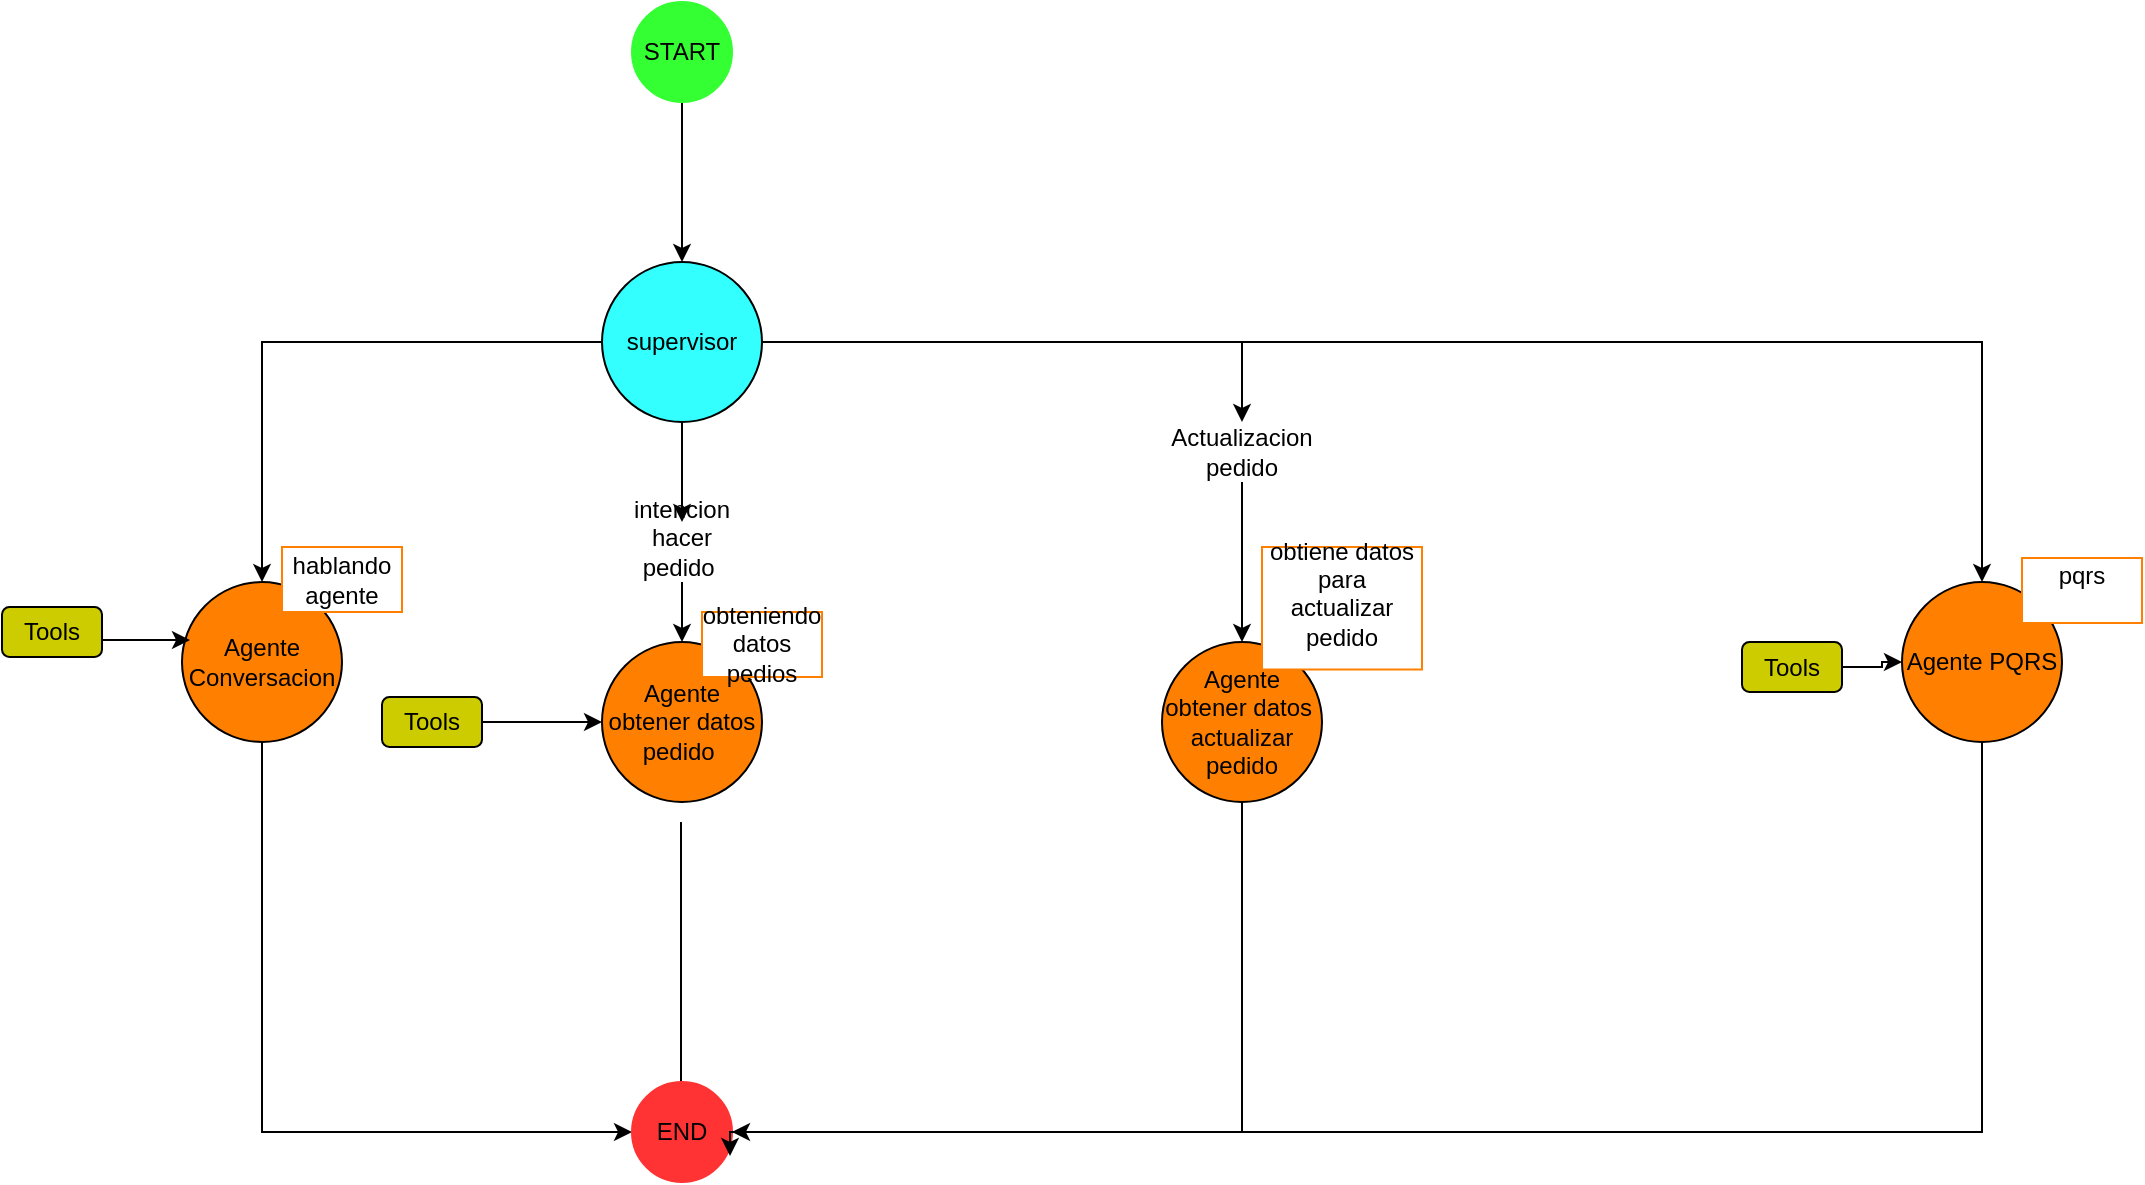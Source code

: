 <mxfile version="26.2.14">
  <diagram name="Página-1" id="aZRbfG0nownsmyOj5wEq">
    <mxGraphModel dx="1426" dy="791" grid="1" gridSize="10" guides="1" tooltips="1" connect="1" arrows="1" fold="1" page="1" pageScale="1" pageWidth="827" pageHeight="1169" math="0" shadow="0">
      <root>
        <mxCell id="0" />
        <mxCell id="1" parent="0" />
        <mxCell id="dCoUb1-Bcl3pzflZ682R-6" value="" style="edgeStyle=orthogonalEdgeStyle;rounded=0;orthogonalLoop=1;jettySize=auto;html=1;" parent="1" source="dCoUb1-Bcl3pzflZ682R-1" target="dCoUb1-Bcl3pzflZ682R-5" edge="1">
          <mxGeometry relative="1" as="geometry" />
        </mxCell>
        <mxCell id="dCoUb1-Bcl3pzflZ682R-8" value="" style="edgeStyle=orthogonalEdgeStyle;rounded=0;orthogonalLoop=1;jettySize=auto;html=1;" parent="1" source="dCoUb1-Bcl3pzflZ682R-44" target="dCoUb1-Bcl3pzflZ682R-7" edge="1">
          <mxGeometry relative="1" as="geometry" />
        </mxCell>
        <mxCell id="dCoUb1-Bcl3pzflZ682R-30" style="edgeStyle=orthogonalEdgeStyle;rounded=0;orthogonalLoop=1;jettySize=auto;html=1;entryX=0.5;entryY=0;entryDx=0;entryDy=0;" parent="1" source="dCoUb1-Bcl3pzflZ682R-41" target="dCoUb1-Bcl3pzflZ682R-29" edge="1">
          <mxGeometry relative="1" as="geometry" />
        </mxCell>
        <mxCell id="dCoUb1-Bcl3pzflZ682R-36" style="edgeStyle=orthogonalEdgeStyle;rounded=0;orthogonalLoop=1;jettySize=auto;html=1;entryX=0.5;entryY=0;entryDx=0;entryDy=0;" parent="1" source="dCoUb1-Bcl3pzflZ682R-1" target="dCoUb1-Bcl3pzflZ682R-35" edge="1">
          <mxGeometry relative="1" as="geometry" />
        </mxCell>
        <mxCell id="dCoUb1-Bcl3pzflZ682R-1" value="supervisor" style="ellipse;whiteSpace=wrap;html=1;aspect=fixed;fillColor=#33FFFF;" parent="1" vertex="1">
          <mxGeometry x="350" y="420" width="80" height="80" as="geometry" />
        </mxCell>
        <mxCell id="dCoUb1-Bcl3pzflZ682R-13" style="edgeStyle=orthogonalEdgeStyle;rounded=0;orthogonalLoop=1;jettySize=auto;html=1;exitX=0.5;exitY=1;exitDx=0;exitDy=0;entryX=0;entryY=0.5;entryDx=0;entryDy=0;" parent="1" source="dCoUb1-Bcl3pzflZ682R-5" target="dCoUb1-Bcl3pzflZ682R-11" edge="1">
          <mxGeometry relative="1" as="geometry" />
        </mxCell>
        <mxCell id="dCoUb1-Bcl3pzflZ682R-5" value="Agente Conversacion" style="ellipse;whiteSpace=wrap;html=1;aspect=fixed;fillColor=#FF8000;" parent="1" vertex="1">
          <mxGeometry x="140" y="580" width="80" height="80" as="geometry" />
        </mxCell>
        <mxCell id="dCoUb1-Bcl3pzflZ682R-12" style="edgeStyle=orthogonalEdgeStyle;rounded=0;orthogonalLoop=1;jettySize=auto;html=1;exitX=0.5;exitY=1;exitDx=0;exitDy=0;entryX=0.5;entryY=0;entryDx=0;entryDy=0;" parent="1" edge="1">
          <mxGeometry relative="1" as="geometry">
            <mxPoint x="389.5" y="700" as="sourcePoint" />
            <mxPoint x="389.5" y="840" as="targetPoint" />
          </mxGeometry>
        </mxCell>
        <mxCell id="dCoUb1-Bcl3pzflZ682R-7" value="Agente obtener datos pedido&amp;nbsp;" style="ellipse;whiteSpace=wrap;html=1;aspect=fixed;fillColor=#FF8000;" parent="1" vertex="1">
          <mxGeometry x="350" y="610" width="80" height="80" as="geometry" />
        </mxCell>
        <mxCell id="dCoUb1-Bcl3pzflZ682R-10" value="" style="edgeStyle=orthogonalEdgeStyle;rounded=0;orthogonalLoop=1;jettySize=auto;html=1;" parent="1" source="dCoUb1-Bcl3pzflZ682R-9" target="dCoUb1-Bcl3pzflZ682R-1" edge="1">
          <mxGeometry relative="1" as="geometry" />
        </mxCell>
        <mxCell id="dCoUb1-Bcl3pzflZ682R-9" value="START" style="ellipse;whiteSpace=wrap;html=1;aspect=fixed;strokeColor=#33FF33;fillColor=#33FF33;" parent="1" vertex="1">
          <mxGeometry x="365" y="290" width="50" height="50" as="geometry" />
        </mxCell>
        <mxCell id="dCoUb1-Bcl3pzflZ682R-11" value="END" style="ellipse;whiteSpace=wrap;html=1;aspect=fixed;strokeColor=#FF3333;fillColor=#FF3333;" parent="1" vertex="1">
          <mxGeometry x="365" y="830" width="50" height="50" as="geometry" />
        </mxCell>
        <mxCell id="dCoUb1-Bcl3pzflZ682R-15" value="Tools" style="rounded=1;whiteSpace=wrap;html=1;fillColor=#CCCC00;" parent="1" vertex="1">
          <mxGeometry x="50" y="592.5" width="50" height="25" as="geometry" />
        </mxCell>
        <mxCell id="dCoUb1-Bcl3pzflZ682R-16" style="edgeStyle=orthogonalEdgeStyle;rounded=0;orthogonalLoop=1;jettySize=auto;html=1;entryX=0.05;entryY=0.363;entryDx=0;entryDy=0;entryPerimeter=0;" parent="1" source="dCoUb1-Bcl3pzflZ682R-15" target="dCoUb1-Bcl3pzflZ682R-5" edge="1">
          <mxGeometry relative="1" as="geometry">
            <Array as="points">
              <mxPoint x="90" y="613" />
              <mxPoint x="90" y="609" />
            </Array>
          </mxGeometry>
        </mxCell>
        <mxCell id="dCoUb1-Bcl3pzflZ682R-19" value="" style="edgeStyle=orthogonalEdgeStyle;rounded=0;orthogonalLoop=1;jettySize=auto;html=1;" parent="1" source="dCoUb1-Bcl3pzflZ682R-18" target="dCoUb1-Bcl3pzflZ682R-7" edge="1">
          <mxGeometry relative="1" as="geometry" />
        </mxCell>
        <mxCell id="dCoUb1-Bcl3pzflZ682R-18" value="Tools" style="rounded=1;whiteSpace=wrap;html=1;fillColor=#CCCC00;" parent="1" vertex="1">
          <mxGeometry x="240" y="637.5" width="50" height="25" as="geometry" />
        </mxCell>
        <mxCell id="dCoUb1-Bcl3pzflZ682R-59" style="edgeStyle=orthogonalEdgeStyle;rounded=0;orthogonalLoop=1;jettySize=auto;html=1;exitX=0.5;exitY=1;exitDx=0;exitDy=0;entryX=1;entryY=0.5;entryDx=0;entryDy=0;" parent="1" source="dCoUb1-Bcl3pzflZ682R-29" target="dCoUb1-Bcl3pzflZ682R-11" edge="1">
          <mxGeometry relative="1" as="geometry">
            <mxPoint x="670" y="860" as="targetPoint" />
          </mxGeometry>
        </mxCell>
        <mxCell id="dCoUb1-Bcl3pzflZ682R-29" value="Agente obtener datos&amp;nbsp; actualizar pedido" style="ellipse;whiteSpace=wrap;html=1;aspect=fixed;fillColor=#FF8000;" parent="1" vertex="1">
          <mxGeometry x="630" y="610" width="80" height="80" as="geometry" />
        </mxCell>
        <mxCell id="dCoUb1-Bcl3pzflZ682R-35" value="Agente PQRS" style="ellipse;whiteSpace=wrap;html=1;aspect=fixed;fillColor=#FF8000;" parent="1" vertex="1">
          <mxGeometry x="1000" y="580" width="80" height="80" as="geometry" />
        </mxCell>
        <mxCell id="dCoUb1-Bcl3pzflZ682R-57" value="" style="edgeStyle=orthogonalEdgeStyle;rounded=0;orthogonalLoop=1;jettySize=auto;html=1;" parent="1" source="dCoUb1-Bcl3pzflZ682R-37" target="dCoUb1-Bcl3pzflZ682R-35" edge="1">
          <mxGeometry relative="1" as="geometry" />
        </mxCell>
        <mxCell id="dCoUb1-Bcl3pzflZ682R-37" value="Tools" style="rounded=1;whiteSpace=wrap;html=1;fillColor=#CCCC00;" parent="1" vertex="1">
          <mxGeometry x="920" y="610" width="50" height="25" as="geometry" />
        </mxCell>
        <mxCell id="dCoUb1-Bcl3pzflZ682R-40" style="edgeStyle=orthogonalEdgeStyle;rounded=0;orthogonalLoop=1;jettySize=auto;html=1;entryX=0.98;entryY=0.74;entryDx=0;entryDy=0;entryPerimeter=0;" parent="1" source="dCoUb1-Bcl3pzflZ682R-35" target="dCoUb1-Bcl3pzflZ682R-11" edge="1">
          <mxGeometry relative="1" as="geometry">
            <Array as="points">
              <mxPoint x="1040" y="855" />
              <mxPoint x="414" y="855" />
            </Array>
          </mxGeometry>
        </mxCell>
        <mxCell id="dCoUb1-Bcl3pzflZ682R-42" value="" style="edgeStyle=orthogonalEdgeStyle;rounded=0;orthogonalLoop=1;jettySize=auto;html=1;entryX=0.5;entryY=0;entryDx=0;entryDy=0;" parent="1" source="dCoUb1-Bcl3pzflZ682R-1" target="dCoUb1-Bcl3pzflZ682R-41" edge="1">
          <mxGeometry relative="1" as="geometry">
            <mxPoint x="430" y="460" as="sourcePoint" />
            <mxPoint x="640" y="513" as="targetPoint" />
          </mxGeometry>
        </mxCell>
        <mxCell id="dCoUb1-Bcl3pzflZ682R-41" value="Actualizacion pedido" style="text;html=1;align=center;verticalAlign=middle;whiteSpace=wrap;rounded=0;" parent="1" vertex="1">
          <mxGeometry x="640" y="500" width="60" height="30" as="geometry" />
        </mxCell>
        <mxCell id="dCoUb1-Bcl3pzflZ682R-45" value="" style="edgeStyle=orthogonalEdgeStyle;rounded=0;orthogonalLoop=1;jettySize=auto;html=1;" parent="1" source="dCoUb1-Bcl3pzflZ682R-1" target="dCoUb1-Bcl3pzflZ682R-44" edge="1">
          <mxGeometry relative="1" as="geometry">
            <mxPoint x="390" y="500" as="sourcePoint" />
            <mxPoint x="390" y="610" as="targetPoint" />
          </mxGeometry>
        </mxCell>
        <mxCell id="dCoUb1-Bcl3pzflZ682R-44" value="intencion hacer pedido&amp;nbsp;&lt;div&gt;&lt;br&gt;&lt;/div&gt;" style="text;html=1;align=center;verticalAlign=middle;whiteSpace=wrap;rounded=0;" parent="1" vertex="1">
          <mxGeometry x="360" y="550" width="60" height="30" as="geometry" />
        </mxCell>
        <mxCell id="dCoUb1-Bcl3pzflZ682R-49" value="hablando agente" style="rounded=0;whiteSpace=wrap;html=1;strokeColor=#FF8000;" parent="1" vertex="1">
          <mxGeometry x="190" y="562.5" width="60" height="32.5" as="geometry" />
        </mxCell>
        <mxCell id="dCoUb1-Bcl3pzflZ682R-51" value="obteniendo datos pedios" style="rounded=0;whiteSpace=wrap;html=1;strokeColor=#FF8000;" parent="1" vertex="1">
          <mxGeometry x="400" y="595" width="60" height="32.5" as="geometry" />
        </mxCell>
        <mxCell id="dCoUb1-Bcl3pzflZ682R-53" value="obtiene datos para actualizar pedido&lt;div&gt;&lt;br&gt;&lt;/div&gt;" style="rounded=0;whiteSpace=wrap;html=1;strokeColor=#FF8000;" parent="1" vertex="1">
          <mxGeometry x="680" y="562.5" width="80" height="61.25" as="geometry" />
        </mxCell>
        <mxCell id="dCoUb1-Bcl3pzflZ682R-61" value="pqrs&lt;div&gt;&lt;br&gt;&lt;/div&gt;" style="rounded=0;whiteSpace=wrap;html=1;strokeColor=#FF8000;" parent="1" vertex="1">
          <mxGeometry x="1060" y="568" width="60" height="32.5" as="geometry" />
        </mxCell>
      </root>
    </mxGraphModel>
  </diagram>
</mxfile>
